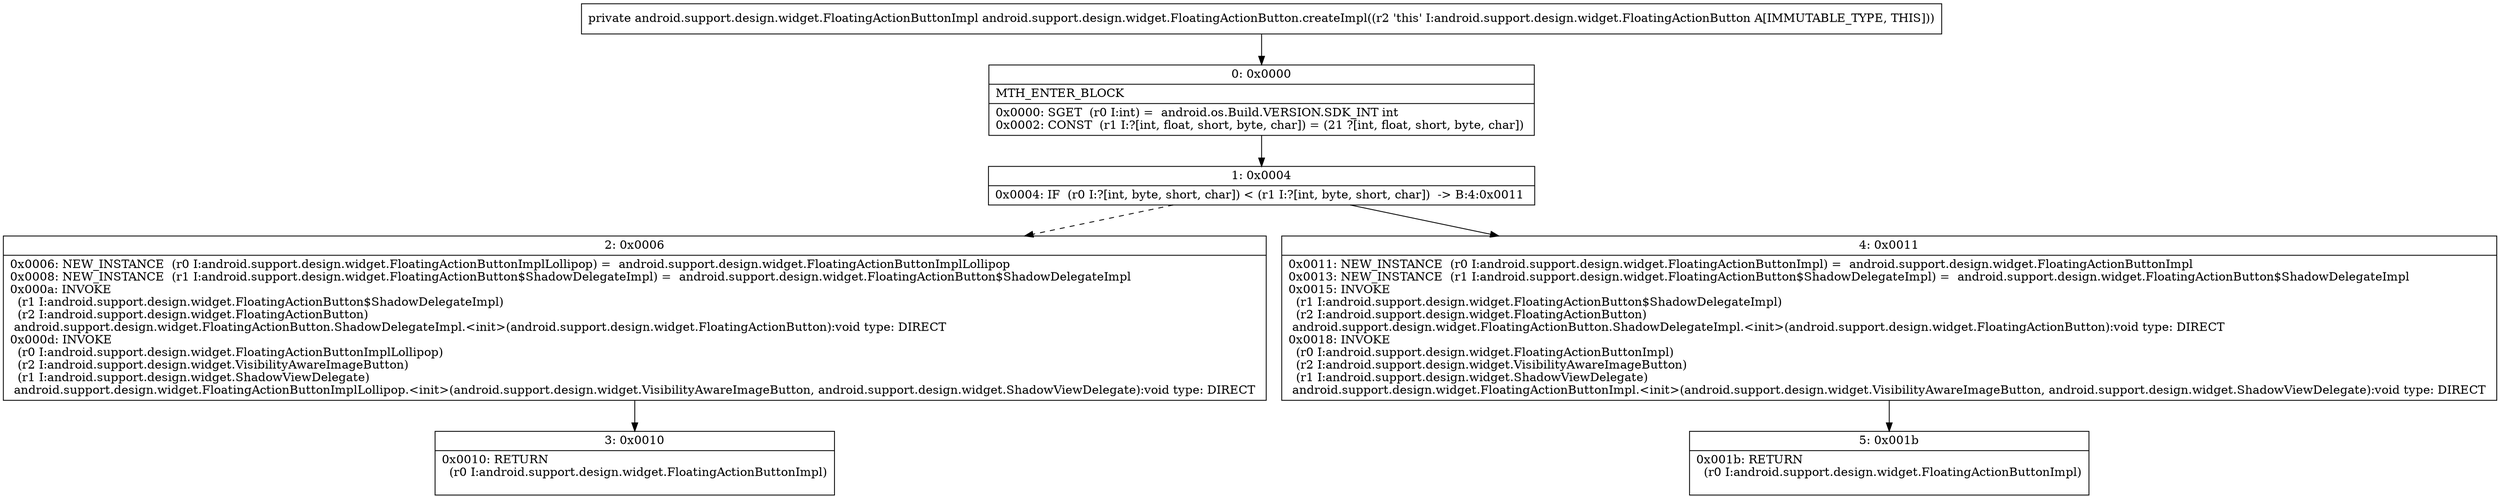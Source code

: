 digraph "CFG forandroid.support.design.widget.FloatingActionButton.createImpl()Landroid\/support\/design\/widget\/FloatingActionButtonImpl;" {
Node_0 [shape=record,label="{0\:\ 0x0000|MTH_ENTER_BLOCK\l|0x0000: SGET  (r0 I:int) =  android.os.Build.VERSION.SDK_INT int \l0x0002: CONST  (r1 I:?[int, float, short, byte, char]) = (21 ?[int, float, short, byte, char]) \l}"];
Node_1 [shape=record,label="{1\:\ 0x0004|0x0004: IF  (r0 I:?[int, byte, short, char]) \< (r1 I:?[int, byte, short, char])  \-\> B:4:0x0011 \l}"];
Node_2 [shape=record,label="{2\:\ 0x0006|0x0006: NEW_INSTANCE  (r0 I:android.support.design.widget.FloatingActionButtonImplLollipop) =  android.support.design.widget.FloatingActionButtonImplLollipop \l0x0008: NEW_INSTANCE  (r1 I:android.support.design.widget.FloatingActionButton$ShadowDelegateImpl) =  android.support.design.widget.FloatingActionButton$ShadowDelegateImpl \l0x000a: INVOKE  \l  (r1 I:android.support.design.widget.FloatingActionButton$ShadowDelegateImpl)\l  (r2 I:android.support.design.widget.FloatingActionButton)\l android.support.design.widget.FloatingActionButton.ShadowDelegateImpl.\<init\>(android.support.design.widget.FloatingActionButton):void type: DIRECT \l0x000d: INVOKE  \l  (r0 I:android.support.design.widget.FloatingActionButtonImplLollipop)\l  (r2 I:android.support.design.widget.VisibilityAwareImageButton)\l  (r1 I:android.support.design.widget.ShadowViewDelegate)\l android.support.design.widget.FloatingActionButtonImplLollipop.\<init\>(android.support.design.widget.VisibilityAwareImageButton, android.support.design.widget.ShadowViewDelegate):void type: DIRECT \l}"];
Node_3 [shape=record,label="{3\:\ 0x0010|0x0010: RETURN  \l  (r0 I:android.support.design.widget.FloatingActionButtonImpl)\l \l}"];
Node_4 [shape=record,label="{4\:\ 0x0011|0x0011: NEW_INSTANCE  (r0 I:android.support.design.widget.FloatingActionButtonImpl) =  android.support.design.widget.FloatingActionButtonImpl \l0x0013: NEW_INSTANCE  (r1 I:android.support.design.widget.FloatingActionButton$ShadowDelegateImpl) =  android.support.design.widget.FloatingActionButton$ShadowDelegateImpl \l0x0015: INVOKE  \l  (r1 I:android.support.design.widget.FloatingActionButton$ShadowDelegateImpl)\l  (r2 I:android.support.design.widget.FloatingActionButton)\l android.support.design.widget.FloatingActionButton.ShadowDelegateImpl.\<init\>(android.support.design.widget.FloatingActionButton):void type: DIRECT \l0x0018: INVOKE  \l  (r0 I:android.support.design.widget.FloatingActionButtonImpl)\l  (r2 I:android.support.design.widget.VisibilityAwareImageButton)\l  (r1 I:android.support.design.widget.ShadowViewDelegate)\l android.support.design.widget.FloatingActionButtonImpl.\<init\>(android.support.design.widget.VisibilityAwareImageButton, android.support.design.widget.ShadowViewDelegate):void type: DIRECT \l}"];
Node_5 [shape=record,label="{5\:\ 0x001b|0x001b: RETURN  \l  (r0 I:android.support.design.widget.FloatingActionButtonImpl)\l \l}"];
MethodNode[shape=record,label="{private android.support.design.widget.FloatingActionButtonImpl android.support.design.widget.FloatingActionButton.createImpl((r2 'this' I:android.support.design.widget.FloatingActionButton A[IMMUTABLE_TYPE, THIS])) }"];
MethodNode -> Node_0;
Node_0 -> Node_1;
Node_1 -> Node_2[style=dashed];
Node_1 -> Node_4;
Node_2 -> Node_3;
Node_4 -> Node_5;
}

